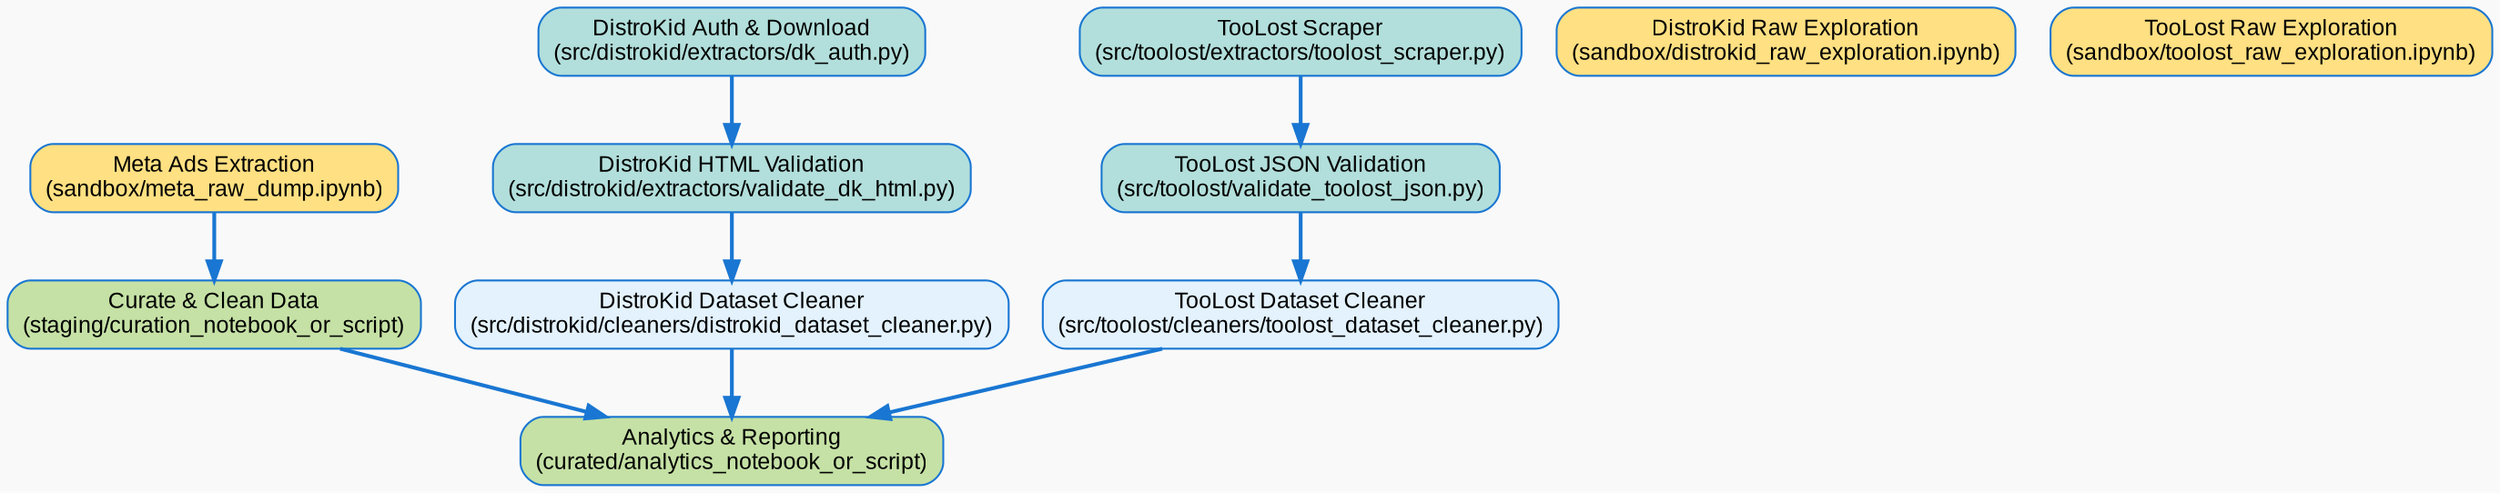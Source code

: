 digraph DataLakeCronJob {
    rankdir=TB;
    bgcolor="#f9f9f9";
    node [shape=box, style="filled,rounded", fillcolor="#e3f2fd", fontname="Arial", fontsize=12, color="#1976d2"];
    edge [color="#1976d2", penwidth=2];

    // Extraction & Validation Scripts
    "Meta Ads Extraction\n(sandbox/meta_raw_dump.ipynb)" [fillcolor="#ffe082"];
    "DistroKid Auth & Download\n(src/distrokid/extractors/dk_auth.py)" [fillcolor="#b2dfdb"];
    "DistroKid HTML Validation\n(src/distrokid/extractors/validate_dk_html.py)" [fillcolor="#b2dfdb"];
    "TooLost Scraper\n(src/toolost/extractors/toolost_scraper.py)" [fillcolor="#b2dfdb"];
    "TooLost JSON Validation\n(src/toolost/validate_toolost_json.py)" [fillcolor="#b2dfdb"];

    // Notebooks for Exploration/Cleaning
    "DistroKid Raw Exploration\n(sandbox/distrokid_raw_exploration.ipynb)" [fillcolor="#ffe082"];
    "TooLost Raw Exploration\n(sandbox/toolost_raw_exploration.ipynb)" [fillcolor="#ffe082"];

    // Curation/Analytics
    "Curate & Clean Data\n(staging/curation_notebook_or_script)" [fillcolor="#c5e1a5"];
    "Analytics & Reporting\n(curated/analytics_notebook_or_script)" [fillcolor="#c5e1a5"];

    // Flow
    "Meta Ads Extraction\n(sandbox/meta_raw_dump.ipynb)" -> "Curate & Clean Data\n(staging/curation_notebook_or_script)";
    "DistroKid Auth & Download\n(src/distrokid/extractors/dk_auth.py)" -> "DistroKid HTML Validation\n(src/distrokid/extractors/validate_dk_html.py)";
    "DistroKid HTML Validation\n(src/distrokid/extractors/validate_dk_html.py)" -> "DistroKid Dataset Cleaner\n(src/distrokid/cleaners/distrokid_dataset_cleaner.py)";
    "DistroKid Dataset Cleaner\n(src/distrokid/cleaners/distrokid_dataset_cleaner.py)" -> "Analytics & Reporting\n(curated/analytics_notebook_or_script)";
    "TooLost Scraper\n(src/toolost/extractors/toolost_scraper.py)" -> "TooLost JSON Validation\n(src/toolost/validate_toolost_json.py)";
    "TooLost JSON Validation\n(src/toolost/validate_toolost_json.py)" -> "TooLost Dataset Cleaner\n(src/toolost/cleaners/toolost_dataset_cleaner.py)";
    "TooLost Dataset Cleaner\n(src/toolost/cleaners/toolost_dataset_cleaner.py)" -> "Analytics & Reporting\n(curated/analytics_notebook_or_script)";
    "Curate & Clean Data\n(staging/curation_notebook_or_script)" -> "Analytics & Reporting\n(curated/analytics_notebook_or_script)";
}
